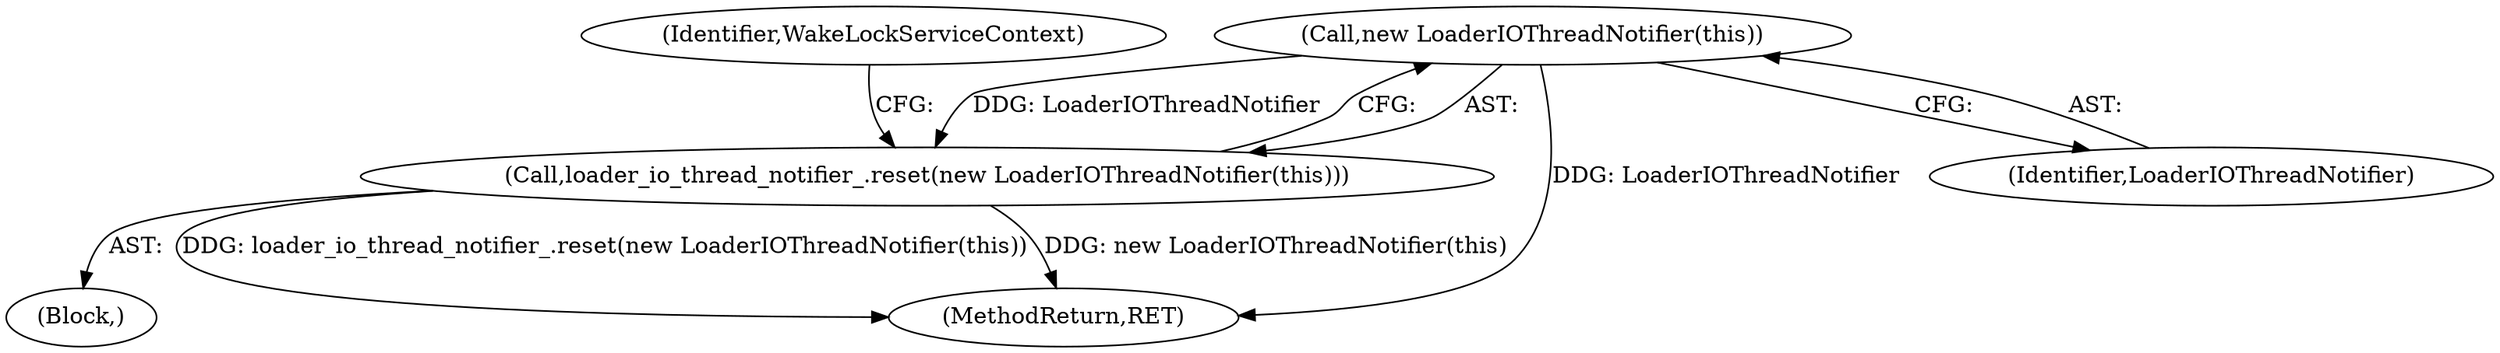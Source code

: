 digraph "0_Chrome_75ca8ffd7bd7c58ace1144df05e1307d8d707662_1@API" {
"1000113" [label="(Call,new LoaderIOThreadNotifier(this))"];
"1000112" [label="(Call,loader_io_thread_notifier_.reset(new LoaderIOThreadNotifier(this)))"];
"1000118" [label="(MethodReturn,RET)"];
"1000113" [label="(Call,new LoaderIOThreadNotifier(this))"];
"1000114" [label="(Identifier,LoaderIOThreadNotifier)"];
"1000102" [label="(Block,)"];
"1000117" [label="(Identifier,WakeLockServiceContext)"];
"1000112" [label="(Call,loader_io_thread_notifier_.reset(new LoaderIOThreadNotifier(this)))"];
"1000113" -> "1000112"  [label="AST: "];
"1000113" -> "1000114"  [label="CFG: "];
"1000114" -> "1000113"  [label="AST: "];
"1000112" -> "1000113"  [label="CFG: "];
"1000113" -> "1000118"  [label="DDG: LoaderIOThreadNotifier"];
"1000113" -> "1000112"  [label="DDG: LoaderIOThreadNotifier"];
"1000112" -> "1000102"  [label="AST: "];
"1000117" -> "1000112"  [label="CFG: "];
"1000112" -> "1000118"  [label="DDG: loader_io_thread_notifier_.reset(new LoaderIOThreadNotifier(this))"];
"1000112" -> "1000118"  [label="DDG: new LoaderIOThreadNotifier(this)"];
}
